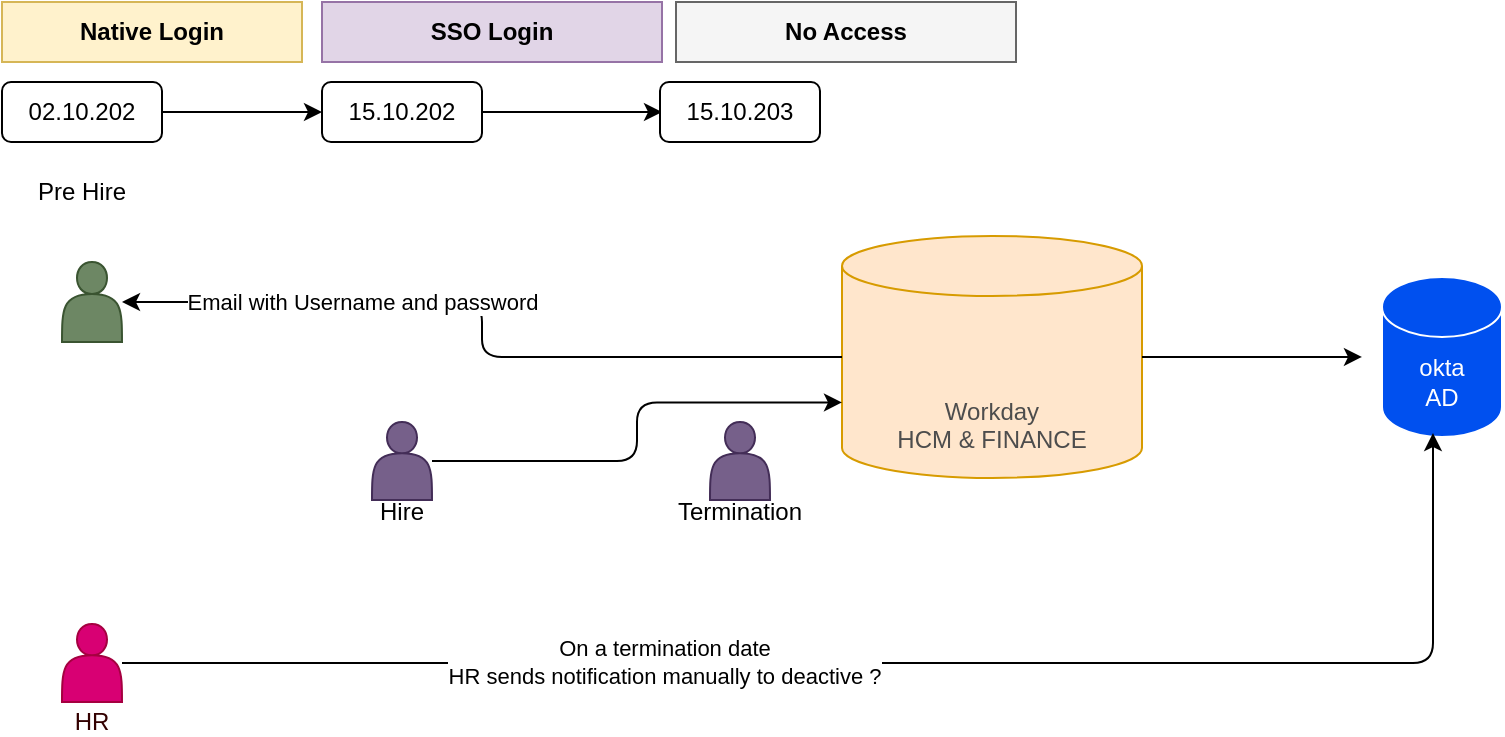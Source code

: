 <mxfile version="24.7.7">
  <diagram name="Page-1" id="xx1sGBHQq_7MCq3z3cfu">
    <mxGraphModel dx="989" dy="532" grid="1" gridSize="10" guides="1" tooltips="1" connect="1" arrows="1" fold="1" page="1" pageScale="1" pageWidth="850" pageHeight="1100" math="0" shadow="0">
      <root>
        <mxCell id="0" />
        <mxCell id="1" parent="0" />
        <mxCell id="-l6DJTiAy_bA2jsMD3Sh-2" value="&lt;div&gt;&lt;font color=&quot;#4d4d4d&quot;&gt;&lt;br&gt;&lt;/font&gt;&lt;/div&gt;&lt;div&gt;&lt;font color=&quot;#4d4d4d&quot;&gt;&lt;br&gt;&lt;/font&gt;&lt;/div&gt;&lt;font color=&quot;#4d4d4d&quot;&gt;&lt;div&gt;&lt;font color=&quot;#4d4d4d&quot;&gt;&lt;br&gt;&lt;/font&gt;&lt;/div&gt;Workday&lt;/font&gt;&lt;div&gt;&lt;font color=&quot;#4d4d4d&quot;&gt;HCM &amp;amp; FINANCE&lt;/font&gt;&lt;/div&gt;" style="shape=cylinder3;whiteSpace=wrap;html=1;boundedLbl=1;backgroundOutline=1;size=15;fillColor=#ffe6cc;strokeColor=#d79b00;" parent="1" vertex="1">
          <mxGeometry x="570" y="316.97" width="150" height="121" as="geometry" />
        </mxCell>
        <mxCell id="-l6DJTiAy_bA2jsMD3Sh-3" value="" style="shape=image;verticalLabelPosition=bottom;labelBackgroundColor=default;verticalAlign=top;aspect=fixed;imageAspect=0;image=https://upload.wikimedia.org/wikipedia/commons/thumb/3/3b/Workday_Logo.png/1280px-Workday_Logo.png;" parent="1" vertex="1">
          <mxGeometry x="600" y="356" width="90" height="34.95" as="geometry" />
        </mxCell>
        <mxCell id="-l6DJTiAy_bA2jsMD3Sh-8" value="" style="shape=actor;whiteSpace=wrap;html=1;fillColor=#76608a;strokeColor=#432D57;fontColor=#ffffff;" parent="1" vertex="1">
          <mxGeometry x="335" y="410" width="30" height="39" as="geometry" />
        </mxCell>
        <mxCell id="-l6DJTiAy_bA2jsMD3Sh-11" style="edgeStyle=orthogonalEdgeStyle;rounded=1;orthogonalLoop=1;jettySize=auto;html=1;curved=0;startArrow=classic;startFill=1;endArrow=none;endFill=0;" parent="1" source="-l6DJTiAy_bA2jsMD3Sh-9" target="-l6DJTiAy_bA2jsMD3Sh-2" edge="1">
          <mxGeometry relative="1" as="geometry" />
        </mxCell>
        <mxCell id="-l6DJTiAy_bA2jsMD3Sh-27" value="Email with Username and password" style="edgeLabel;html=1;align=center;verticalAlign=middle;resizable=0;points=[];" parent="-l6DJTiAy_bA2jsMD3Sh-11" vertex="1" connectable="0">
          <mxGeometry x="-0.783" y="-3" relative="1" as="geometry">
            <mxPoint x="78" y="-3" as="offset" />
          </mxGeometry>
        </mxCell>
        <mxCell id="-l6DJTiAy_bA2jsMD3Sh-9" value="" style="shape=actor;whiteSpace=wrap;html=1;fillColor=#6d8764;strokeColor=#3A5431;fontColor=#ffffff;" parent="1" vertex="1">
          <mxGeometry x="180" y="330" width="30" height="40" as="geometry" />
        </mxCell>
        <mxCell id="-l6DJTiAy_bA2jsMD3Sh-12" style="edgeStyle=orthogonalEdgeStyle;rounded=1;orthogonalLoop=1;jettySize=auto;html=1;entryX=0;entryY=0;entryDx=0;entryDy=83.25;entryPerimeter=0;curved=0;" parent="1" source="-l6DJTiAy_bA2jsMD3Sh-8" target="-l6DJTiAy_bA2jsMD3Sh-2" edge="1">
          <mxGeometry relative="1" as="geometry" />
        </mxCell>
        <mxCell id="-l6DJTiAy_bA2jsMD3Sh-14" value="Pre Hire" style="text;html=1;align=center;verticalAlign=middle;whiteSpace=wrap;rounded=0;" parent="1" vertex="1">
          <mxGeometry x="160" y="280" width="60" height="30" as="geometry" />
        </mxCell>
        <mxCell id="-l6DJTiAy_bA2jsMD3Sh-15" value="Hire" style="text;html=1;align=center;verticalAlign=middle;whiteSpace=wrap;rounded=0;" parent="1" vertex="1">
          <mxGeometry x="320" y="440" width="60" height="30" as="geometry" />
        </mxCell>
        <mxCell id="-l6DJTiAy_bA2jsMD3Sh-18" value="" style="edgeStyle=orthogonalEdgeStyle;rounded=0;orthogonalLoop=1;jettySize=auto;html=1;" parent="1" source="-l6DJTiAy_bA2jsMD3Sh-16" target="-l6DJTiAy_bA2jsMD3Sh-17" edge="1">
          <mxGeometry relative="1" as="geometry" />
        </mxCell>
        <mxCell id="-l6DJTiAy_bA2jsMD3Sh-16" value="02.10.202" style="rounded=1;whiteSpace=wrap;html=1;" parent="1" vertex="1">
          <mxGeometry x="150" y="240" width="80" height="30" as="geometry" />
        </mxCell>
        <mxCell id="-l6DJTiAy_bA2jsMD3Sh-19" style="edgeStyle=orthogonalEdgeStyle;rounded=0;orthogonalLoop=1;jettySize=auto;html=1;" parent="1" source="-l6DJTiAy_bA2jsMD3Sh-17" edge="1">
          <mxGeometry relative="1" as="geometry">
            <mxPoint x="480" y="255" as="targetPoint" />
          </mxGeometry>
        </mxCell>
        <mxCell id="-l6DJTiAy_bA2jsMD3Sh-17" value="15.10.202" style="rounded=1;whiteSpace=wrap;html=1;" parent="1" vertex="1">
          <mxGeometry x="310" y="240" width="80" height="30" as="geometry" />
        </mxCell>
        <mxCell id="-l6DJTiAy_bA2jsMD3Sh-20" value="" style="shape=actor;whiteSpace=wrap;html=1;fillColor=#76608a;strokeColor=#432D57;fontColor=#ffffff;" parent="1" vertex="1">
          <mxGeometry x="504" y="410" width="30" height="39" as="geometry" />
        </mxCell>
        <mxCell id="-l6DJTiAy_bA2jsMD3Sh-21" value="Termination" style="text;html=1;align=center;verticalAlign=middle;whiteSpace=wrap;rounded=0;" parent="1" vertex="1">
          <mxGeometry x="489" y="440" width="60" height="30" as="geometry" />
        </mxCell>
        <mxCell id="-l6DJTiAy_bA2jsMD3Sh-22" value="15.10.203" style="rounded=1;whiteSpace=wrap;html=1;" parent="1" vertex="1">
          <mxGeometry x="479" y="240" width="80" height="30" as="geometry" />
        </mxCell>
        <mxCell id="-l6DJTiAy_bA2jsMD3Sh-23" value="Native Login" style="text;html=1;align=center;verticalAlign=middle;whiteSpace=wrap;rounded=0;fontStyle=1;fillColor=#fff2cc;strokeColor=#d6b656;" parent="1" vertex="1">
          <mxGeometry x="150" y="200" width="150" height="30" as="geometry" />
        </mxCell>
        <mxCell id="-l6DJTiAy_bA2jsMD3Sh-24" value="SSO Login" style="text;html=1;align=center;verticalAlign=middle;whiteSpace=wrap;rounded=0;fontStyle=1;fillColor=#e1d5e7;strokeColor=#9673a6;" parent="1" vertex="1">
          <mxGeometry x="310" y="200" width="170" height="30" as="geometry" />
        </mxCell>
        <mxCell id="-l6DJTiAy_bA2jsMD3Sh-25" value="No Access" style="text;html=1;align=center;verticalAlign=middle;whiteSpace=wrap;rounded=0;fontStyle=1;fillColor=#f5f5f5;strokeColor=#666666;gradientColor=none;" parent="1" vertex="1">
          <mxGeometry x="487" y="200" width="170" height="30" as="geometry" />
        </mxCell>
        <mxCell id="-l6DJTiAy_bA2jsMD3Sh-28" value="" style="shape=image;html=1;verticalAlign=top;verticalLabelPosition=bottom;labelBackgroundColor=#ffffff;imageAspect=0;aspect=fixed;image=https://cdn4.iconfinder.com/data/icons/ionicons/512/icon-ios7-email-128.png" parent="1" vertex="1">
          <mxGeometry x="240" y="316.97" width="30" height="30" as="geometry" />
        </mxCell>
        <mxCell id="AZ-6qLwvMPExInScbt-t-1" value="okta&lt;div&gt;AD&lt;/div&gt;" style="shape=cylinder3;whiteSpace=wrap;html=1;boundedLbl=1;backgroundOutline=1;size=15;fillColor=#0050ef;fontColor=#ffffff;strokeColor=#FFFFFF;" vertex="1" parent="1">
          <mxGeometry x="840" y="337.47" width="60" height="80" as="geometry" />
        </mxCell>
        <mxCell id="AZ-6qLwvMPExInScbt-t-2" style="edgeStyle=orthogonalEdgeStyle;rounded=0;orthogonalLoop=1;jettySize=auto;html=1;entryX=-0.167;entryY=0.5;entryDx=0;entryDy=0;entryPerimeter=0;" edge="1" parent="1" source="-l6DJTiAy_bA2jsMD3Sh-2" target="AZ-6qLwvMPExInScbt-t-1">
          <mxGeometry relative="1" as="geometry" />
        </mxCell>
        <mxCell id="AZ-6qLwvMPExInScbt-t-3" value="&lt;div&gt;&lt;br&gt;&lt;/div&gt;&lt;div&gt;&lt;br&gt;&lt;/div&gt;&lt;div&gt;&lt;br&gt;&lt;/div&gt;&lt;div&gt;&lt;br&gt;&lt;/div&gt;&lt;font color=&quot;#330000&quot;&gt;HR&lt;/font&gt;" style="shape=actor;whiteSpace=wrap;html=1;fillColor=#d80073;strokeColor=#A50040;fontColor=#ffffff;" vertex="1" parent="1">
          <mxGeometry x="180" y="511" width="30" height="39" as="geometry" />
        </mxCell>
        <mxCell id="AZ-6qLwvMPExInScbt-t-4" style="edgeStyle=orthogonalEdgeStyle;rounded=1;orthogonalLoop=1;jettySize=auto;html=1;entryX=0.425;entryY=0.976;entryDx=0;entryDy=0;entryPerimeter=0;curved=0;" edge="1" parent="1" source="AZ-6qLwvMPExInScbt-t-3" target="AZ-6qLwvMPExInScbt-t-1">
          <mxGeometry relative="1" as="geometry" />
        </mxCell>
        <mxCell id="AZ-6qLwvMPExInScbt-t-5" value="On a termination date&lt;div&gt;HR sends notification manually to deactive ?&lt;/div&gt;" style="edgeLabel;html=1;align=center;verticalAlign=middle;resizable=0;points=[];" vertex="1" connectable="0" parent="AZ-6qLwvMPExInScbt-t-4">
          <mxGeometry x="-0.298" y="1" relative="1" as="geometry">
            <mxPoint as="offset" />
          </mxGeometry>
        </mxCell>
      </root>
    </mxGraphModel>
  </diagram>
</mxfile>
